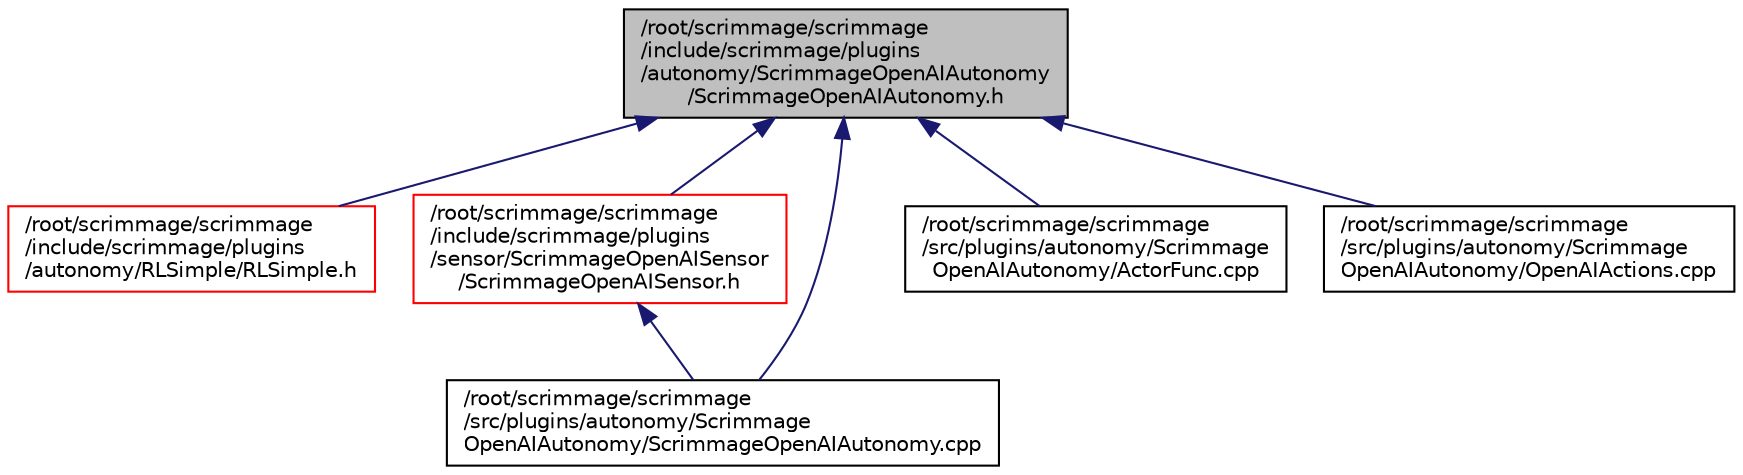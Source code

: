 digraph "/root/scrimmage/scrimmage/include/scrimmage/plugins/autonomy/ScrimmageOpenAIAutonomy/ScrimmageOpenAIAutonomy.h"
{
 // LATEX_PDF_SIZE
  edge [fontname="Helvetica",fontsize="10",labelfontname="Helvetica",labelfontsize="10"];
  node [fontname="Helvetica",fontsize="10",shape=record];
  Node1 [label="/root/scrimmage/scrimmage\l/include/scrimmage/plugins\l/autonomy/ScrimmageOpenAIAutonomy\l/ScrimmageOpenAIAutonomy.h",height=0.2,width=0.4,color="black", fillcolor="grey75", style="filled", fontcolor="black",tooltip="Brief file description."];
  Node1 -> Node2 [dir="back",color="midnightblue",fontsize="10",style="solid",fontname="Helvetica"];
  Node2 [label="/root/scrimmage/scrimmage\l/include/scrimmage/plugins\l/autonomy/RLSimple/RLSimple.h",height=0.2,width=0.4,color="red", fillcolor="white", style="filled",URL="$RLSimple_8h.html",tooltip="Brief file description."];
  Node1 -> Node6 [dir="back",color="midnightblue",fontsize="10",style="solid",fontname="Helvetica"];
  Node6 [label="/root/scrimmage/scrimmage\l/include/scrimmage/plugins\l/sensor/ScrimmageOpenAISensor\l/ScrimmageOpenAISensor.h",height=0.2,width=0.4,color="red", fillcolor="white", style="filled",URL="$ScrimmageOpenAISensor_8h.html",tooltip="Brief file description."];
  Node6 -> Node12 [dir="back",color="midnightblue",fontsize="10",style="solid",fontname="Helvetica"];
  Node12 [label="/root/scrimmage/scrimmage\l/src/plugins/autonomy/Scrimmage\lOpenAIAutonomy/ScrimmageOpenAIAutonomy.cpp",height=0.2,width=0.4,color="black", fillcolor="white", style="filled",URL="$ScrimmageOpenAIAutonomy_8cpp.html",tooltip="Brief file description."];
  Node1 -> Node14 [dir="back",color="midnightblue",fontsize="10",style="solid",fontname="Helvetica"];
  Node14 [label="/root/scrimmage/scrimmage\l/src/plugins/autonomy/Scrimmage\lOpenAIAutonomy/ActorFunc.cpp",height=0.2,width=0.4,color="black", fillcolor="white", style="filled",URL="$ActorFunc_8cpp.html",tooltip="Brief file description."];
  Node1 -> Node15 [dir="back",color="midnightblue",fontsize="10",style="solid",fontname="Helvetica"];
  Node15 [label="/root/scrimmage/scrimmage\l/src/plugins/autonomy/Scrimmage\lOpenAIAutonomy/OpenAIActions.cpp",height=0.2,width=0.4,color="black", fillcolor="white", style="filled",URL="$OpenAIActions_8cpp.html",tooltip="Brief file description."];
  Node1 -> Node12 [dir="back",color="midnightblue",fontsize="10",style="solid",fontname="Helvetica"];
}
